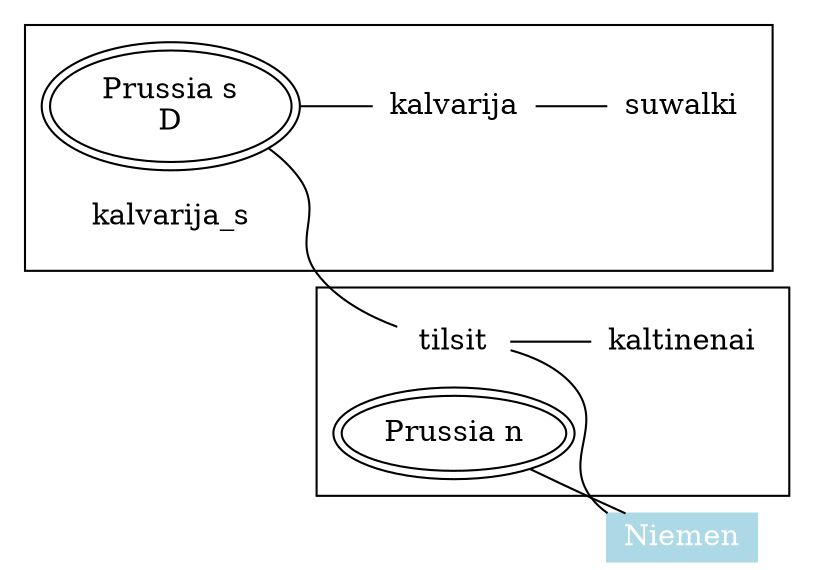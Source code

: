
// dot1812/map.dot

strict graph {

  rankdir="LR";
  ordering="in";
  ranksep=0.05; // The rank separation, in inches. Default is 0.5.
  nodesep=0.05; // The node separation, in inches. Default is 0.25.

  node [shape=none];

  subgraph cluster_a2 {
    prussia_n;
    kaltinenai;
    tilsit;
  }
  subgraph cluster_a3 {
    prussia_s;
    kalvarija;
    suwalki;
    kalvarija_s;
  }

  subgraph niemen_bridges {
    node [
      label="Niemen", shape=box, width=.8, height=.2,
      color=lightblue, fillcolor=lightblue, fontcolor=white, style=filled];
    n0; //n1; n2;
  }

  subgraph prussia_highways {
    prussia_n -- n0 -- tilsit;
    prussia_s -- tilsit -- kaltinenai;
    prussia_s -- kalvarija -- suwalki;
  }

  //ostrog -- novograd -- zhitomir -- kiev -- ukraine;
  //austria -- lublin -- zamosc -- vladimir -- lutsk -- dubno -- ostrog
  //  -- moldavia;
  //warsaw_n -- bialystok -- grodno -- mostyr -- lida -- novogrudok -- nesvich
  //  -- slutsk -- bobrusk;
  //warsaw_s -- biala -- brest -- kabryn -- pruzhany -- slonim -- nesvich;

  //subgraph dwina_bridges {
  //  node [
  //    label="Dwina", shape=box, width=.8, height=.2,
  //    color=lightblue, fillcolor=lightblue, fontcolor=white, style=filled];
  //  d0; d1; d3;
  //}

  //prussia_n -- n0 -- tilsit -- n1 -- kaltinenai -- siaulai -- mitau;
  //prussia_s -- tilsit;
  //vladimir_n -- moscow;
  //tver -- klin -- moscow;
  //tver -- staritsa -- gzhatsk -- vyazma;
  //kaluga -- serpukhov -- tula -- ryazan;
  //smolensk -- dorogobuzh -- vyazma -- yukhnov -- kaluga -- maloryaroslavet
  //  -- moscow;
  //prussia_s -- kalvarija -- n2 -- kovno -- vilna -- molodechno -- minsk
  //  -- borisov -- kokhanovo -- mogilev;

  //riga -- d1 -- friedrischstadt -- jakobstadt -- duenaburg -- ludzha -- ostrov;
  //riga -- d0 -- venden -- livonia;
  //mitau -- d3 -- riga;

  //vilna -- svencionys -- vidzy -- drissa -- polotsk -- vitebsk -- poreczie
  //  -- smolensk;
  //kokhanovo -- orsha -- smolensk;
  //smolensk -- sverskovo -- roslavl -- bryansk -- karachev -- orel -- voronezh;

  //ostrov -- pskov -- bezhanitzy;
  //bobrusk -- mogilev;

  //subgraph tracks {
  //  edge [style=dashed];
  //  livonia -- ostrov;
  //  livonia -- livonia_e -- ostrov;
  //}

  prussia_n [label="Prussia n", shape=oval, peripheries=2];
  prussia_s [label="Prussia s\nD", shape=oval, peripheries=2];
  //riga [label="Riga\nD", shape=pentagon, peripheries=2];
  //kaltinenai [label="Kaltinenai [d]"];
  //tilsit [label="Tilsit [d]"];
  //warsaw_n [label="Warsaw n\nD", shape=oval, peripheries=2];
  //warsaw_s [label="Warsaw s\nD", shape=oval, peripheries=2];
  //brest [label="Brest [d]", shape=pentagon];
  //kovno [label="Kovno [d]"];
  //lublin [label="Lublin [d]"];
  //austria [label="Austria\nD", shape=oval, peripheries=2];
  //mostyr [label="Mostyr", shape=pentagon];
  //zamosc [label="Zamosc", shape=pentagon];
  //lutsk [label="Lutsk\n[d]", shape=pentagon];
  //livonia [label="Livonia\nD", shape=oval, peripheries=2];
  //ostrov [label="Ostrov [d]", shape=oval, peripheries=2];
  //pskov [label="Pskov\nD", shape=oval, peripheries=2];
  //bezhanitzy [label="Bezhanitzy\n1", shape=oval, peripheries=2];
  //livonia_e [label="o"];
  //vilna [label="Vilna 2\n[d]", shape=oval, peripheries=2];
}


